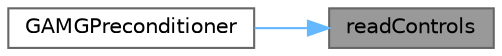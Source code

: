 digraph "readControls"
{
 // LATEX_PDF_SIZE
  bgcolor="transparent";
  edge [fontname=Helvetica,fontsize=10,labelfontname=Helvetica,labelfontsize=10];
  node [fontname=Helvetica,fontsize=10,shape=box,height=0.2,width=0.4];
  rankdir="RL";
  Node1 [id="Node000001",label="readControls",height=0.2,width=0.4,color="gray40", fillcolor="grey60", style="filled", fontcolor="black",tooltip=" "];
  Node1 -> Node2 [id="edge1_Node000001_Node000002",dir="back",color="steelblue1",style="solid",tooltip=" "];
  Node2 [id="Node000002",label="GAMGPreconditioner",height=0.2,width=0.4,color="grey40", fillcolor="white", style="filled",URL="$classFoam_1_1GAMGPreconditioner.html#ae326f4b477399c6dd746238e1a4e5bea",tooltip=" "];
}

